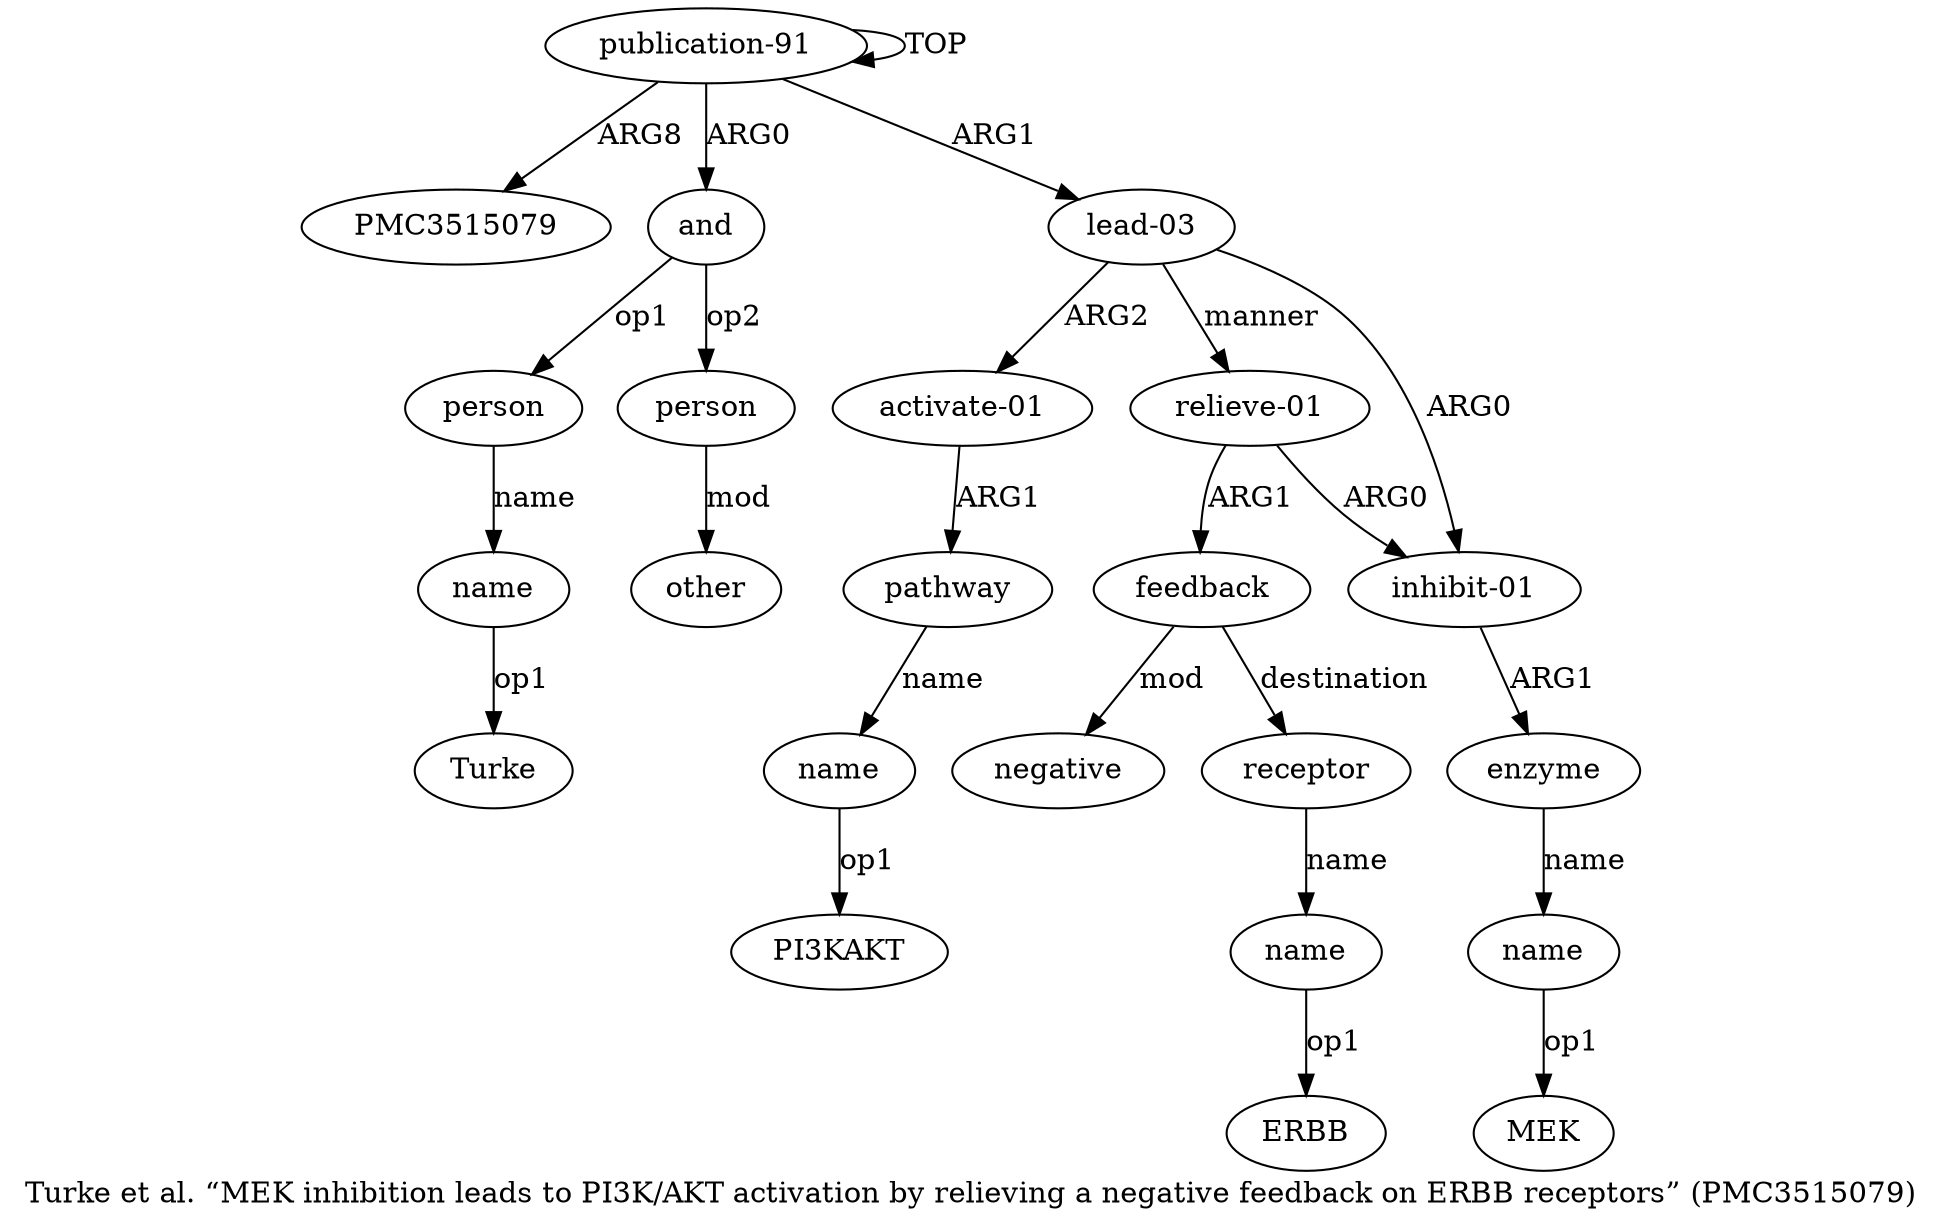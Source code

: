 digraph  {
	graph [label="Turke et al. “MEK inhibition leads to PI3K/AKT activation by relieving a negative feedback on ERBB receptors” (PMC3515079)"];
	node [label="\N"];
	"a3 Turke"	 [color=black,
		gold_ind=-1,
		gold_label=Turke,
		label=Turke,
		test_ind=-1,
		test_label=Turke];
	"a12 PI3KAKT"	 [color=black,
		gold_ind=-1,
		gold_label=PI3KAKT,
		label=PI3KAKT,
		test_ind=-1,
		test_label=PI3KAKT];
	"a0 PMC3515079"	 [color=black,
		gold_ind=-1,
		gold_label=PMC3515079,
		label=PMC3515079,
		test_ind=-1,
		test_label=PMC3515079];
	"a9 MEK"	 [color=black,
		gold_ind=-1,
		gold_label=MEK,
		label=MEK,
		test_ind=-1,
		test_label=MEK];
	a15	 [color=black,
		gold_ind=15,
		gold_label=negative,
		label=negative,
		test_ind=15,
		test_label=negative];
	a14	 [color=black,
		gold_ind=14,
		gold_label=feedback,
		label=feedback,
		test_ind=14,
		test_label=feedback];
	a14 -> a15 [key=0,
	color=black,
	gold_label=mod,
	label=mod,
	test_label=mod];
a16 [color=black,
	gold_ind=16,
	gold_label=receptor,
	label=receptor,
	test_ind=16,
	test_label=receptor];
a14 -> a16 [key=0,
color=black,
gold_label=destination,
label=destination,
test_label=destination];
a17 [color=black,
gold_ind=17,
gold_label=name,
label=name,
test_ind=17,
test_label=name];
"a17 ERBB" [color=black,
gold_ind=-1,
gold_label=ERBB,
label=ERBB,
test_ind=-1,
test_label=ERBB];
a17 -> "a17 ERBB" [key=0,
color=black,
gold_label=op1,
label=op1,
test_label=op1];
a16 -> a17 [key=0,
color=black,
gold_label=name,
label=name,
test_label=name];
a11 [color=black,
gold_ind=11,
gold_label=pathway,
label=pathway,
test_ind=11,
test_label=pathway];
a12 [color=black,
gold_ind=12,
gold_label=name,
label=name,
test_ind=12,
test_label=name];
a11 -> a12 [key=0,
color=black,
gold_label=name,
label=name,
test_label=name];
a10 [color=black,
gold_ind=10,
gold_label="activate-01",
label="activate-01",
test_ind=10,
test_label="activate-01"];
a10 -> a11 [key=0,
color=black,
gold_label=ARG1,
label=ARG1,
test_label=ARG1];
a13 [color=black,
gold_ind=13,
gold_label="relieve-01",
label="relieve-01",
test_ind=13,
test_label="relieve-01"];
a13 -> a14 [key=0,
color=black,
gold_label=ARG1,
label=ARG1,
test_label=ARG1];
a7 [color=black,
gold_ind=7,
gold_label="inhibit-01",
label="inhibit-01",
test_ind=7,
test_label="inhibit-01"];
a13 -> a7 [key=0,
color=black,
gold_label=ARG0,
label=ARG0,
test_label=ARG0];
a12 -> "a12 PI3KAKT" [key=0,
color=black,
gold_label=op1,
label=op1,
test_label=op1];
a1 [color=black,
gold_ind=1,
gold_label=and,
label=and,
test_ind=1,
test_label=and];
a2 [color=black,
gold_ind=2,
gold_label=person,
label=person,
test_ind=2,
test_label=person];
a1 -> a2 [key=0,
color=black,
gold_label=op1,
label=op1,
test_label=op1];
a4 [color=black,
gold_ind=4,
gold_label=person,
label=person,
test_ind=4,
test_label=person];
a1 -> a4 [key=0,
color=black,
gold_label=op2,
label=op2,
test_label=op2];
a0 [color=black,
gold_ind=0,
gold_label="publication-91",
label="publication-91",
test_ind=0,
test_label="publication-91"];
a0 -> "a0 PMC3515079" [key=0,
color=black,
gold_label=ARG8,
label=ARG8,
test_label=ARG8];
a0 -> a1 [key=0,
color=black,
gold_label=ARG0,
label=ARG0,
test_label=ARG0];
a0 -> a0 [key=0,
color=black,
gold_label=TOP,
label=TOP,
test_label=TOP];
a6 [color=black,
gold_ind=6,
gold_label="lead-03",
label="lead-03",
test_ind=6,
test_label="lead-03"];
a0 -> a6 [key=0,
color=black,
gold_label=ARG1,
label=ARG1,
test_label=ARG1];
a3 [color=black,
gold_ind=3,
gold_label=name,
label=name,
test_ind=3,
test_label=name];
a3 -> "a3 Turke" [key=0,
color=black,
gold_label=op1,
label=op1,
test_label=op1];
a2 -> a3 [key=0,
color=black,
gold_label=name,
label=name,
test_label=name];
a5 [color=black,
gold_ind=5,
gold_label=other,
label=other,
test_ind=5,
test_label=other];
a4 -> a5 [key=0,
color=black,
gold_label=mod,
label=mod,
test_label=mod];
a8 [color=black,
gold_ind=8,
gold_label=enzyme,
label=enzyme,
test_ind=8,
test_label=enzyme];
a7 -> a8 [key=0,
color=black,
gold_label=ARG1,
label=ARG1,
test_label=ARG1];
a6 -> a10 [key=0,
color=black,
gold_label=ARG2,
label=ARG2,
test_label=ARG2];
a6 -> a13 [key=0,
color=black,
gold_label=manner,
label=manner,
test_label=manner];
a6 -> a7 [key=0,
color=black,
gold_label=ARG0,
label=ARG0,
test_label=ARG0];
a9 [color=black,
gold_ind=9,
gold_label=name,
label=name,
test_ind=9,
test_label=name];
a9 -> "a9 MEK" [key=0,
color=black,
gold_label=op1,
label=op1,
test_label=op1];
a8 -> a9 [key=0,
color=black,
gold_label=name,
label=name,
test_label=name];
}
